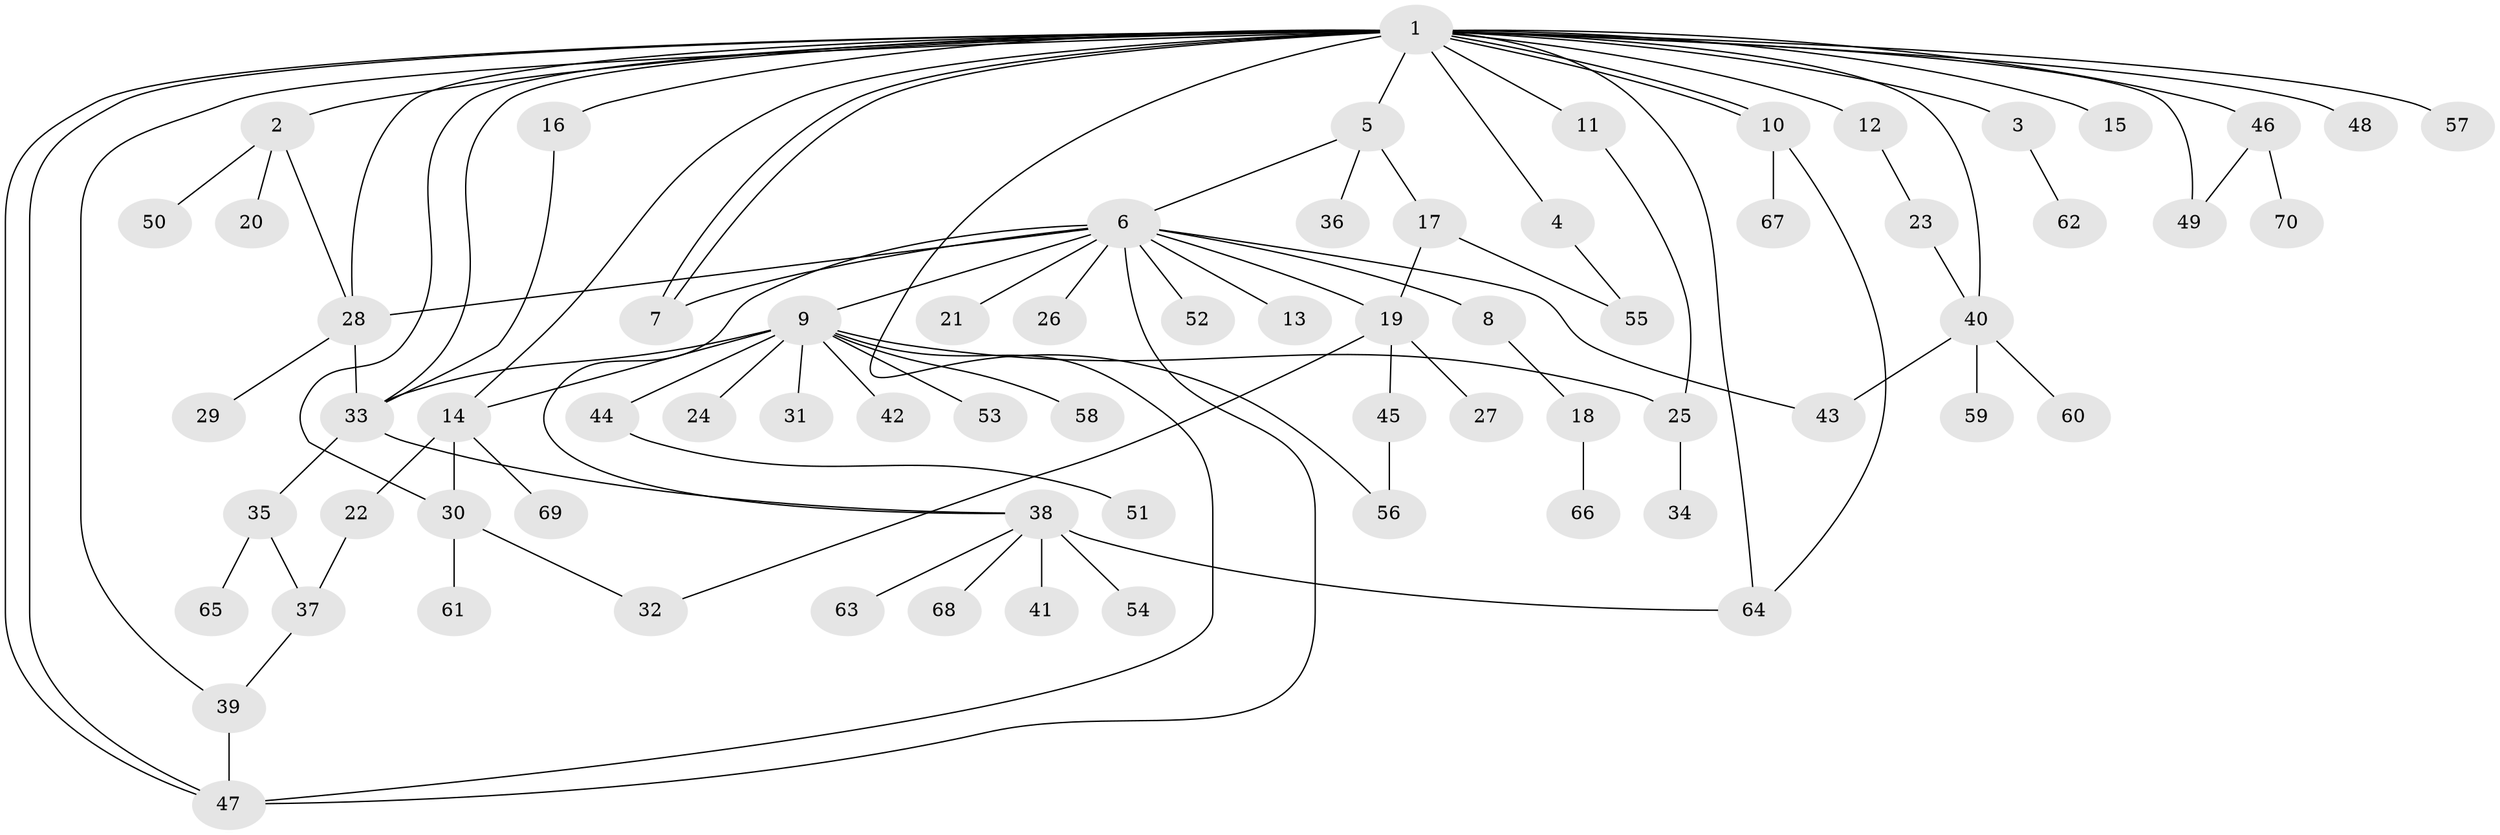 // coarse degree distribution, {12: 0.02857142857142857, 1: 0.7428571428571429, 6: 0.02857142857142857, 18: 0.02857142857142857, 4: 0.02857142857142857, 2: 0.02857142857142857, 7: 0.02857142857142857, 3: 0.08571428571428572}
// Generated by graph-tools (version 1.1) at 2025/51/03/04/25 21:51:40]
// undirected, 70 vertices, 96 edges
graph export_dot {
graph [start="1"]
  node [color=gray90,style=filled];
  1;
  2;
  3;
  4;
  5;
  6;
  7;
  8;
  9;
  10;
  11;
  12;
  13;
  14;
  15;
  16;
  17;
  18;
  19;
  20;
  21;
  22;
  23;
  24;
  25;
  26;
  27;
  28;
  29;
  30;
  31;
  32;
  33;
  34;
  35;
  36;
  37;
  38;
  39;
  40;
  41;
  42;
  43;
  44;
  45;
  46;
  47;
  48;
  49;
  50;
  51;
  52;
  53;
  54;
  55;
  56;
  57;
  58;
  59;
  60;
  61;
  62;
  63;
  64;
  65;
  66;
  67;
  68;
  69;
  70;
  1 -- 2;
  1 -- 3;
  1 -- 4;
  1 -- 5;
  1 -- 7;
  1 -- 7;
  1 -- 10;
  1 -- 10;
  1 -- 11;
  1 -- 12;
  1 -- 14;
  1 -- 15;
  1 -- 16;
  1 -- 28;
  1 -- 30;
  1 -- 33;
  1 -- 39;
  1 -- 40;
  1 -- 46;
  1 -- 47;
  1 -- 47;
  1 -- 48;
  1 -- 49;
  1 -- 56;
  1 -- 57;
  1 -- 64;
  2 -- 20;
  2 -- 28;
  2 -- 50;
  3 -- 62;
  4 -- 55;
  5 -- 6;
  5 -- 17;
  5 -- 36;
  6 -- 7;
  6 -- 8;
  6 -- 9;
  6 -- 13;
  6 -- 19;
  6 -- 21;
  6 -- 26;
  6 -- 28;
  6 -- 38;
  6 -- 43;
  6 -- 47;
  6 -- 52;
  8 -- 18;
  9 -- 14;
  9 -- 24;
  9 -- 25;
  9 -- 31;
  9 -- 33;
  9 -- 42;
  9 -- 44;
  9 -- 47;
  9 -- 53;
  9 -- 58;
  10 -- 64;
  10 -- 67;
  11 -- 25;
  12 -- 23;
  14 -- 22;
  14 -- 30;
  14 -- 69;
  16 -- 33;
  17 -- 19;
  17 -- 55;
  18 -- 66;
  19 -- 27;
  19 -- 32;
  19 -- 45;
  22 -- 37;
  23 -- 40;
  25 -- 34;
  28 -- 29;
  28 -- 33;
  30 -- 32;
  30 -- 61;
  33 -- 35;
  33 -- 38;
  35 -- 37;
  35 -- 65;
  37 -- 39;
  38 -- 41;
  38 -- 54;
  38 -- 63;
  38 -- 64;
  38 -- 68;
  39 -- 47;
  40 -- 43;
  40 -- 59;
  40 -- 60;
  44 -- 51;
  45 -- 56;
  46 -- 49;
  46 -- 70;
}
